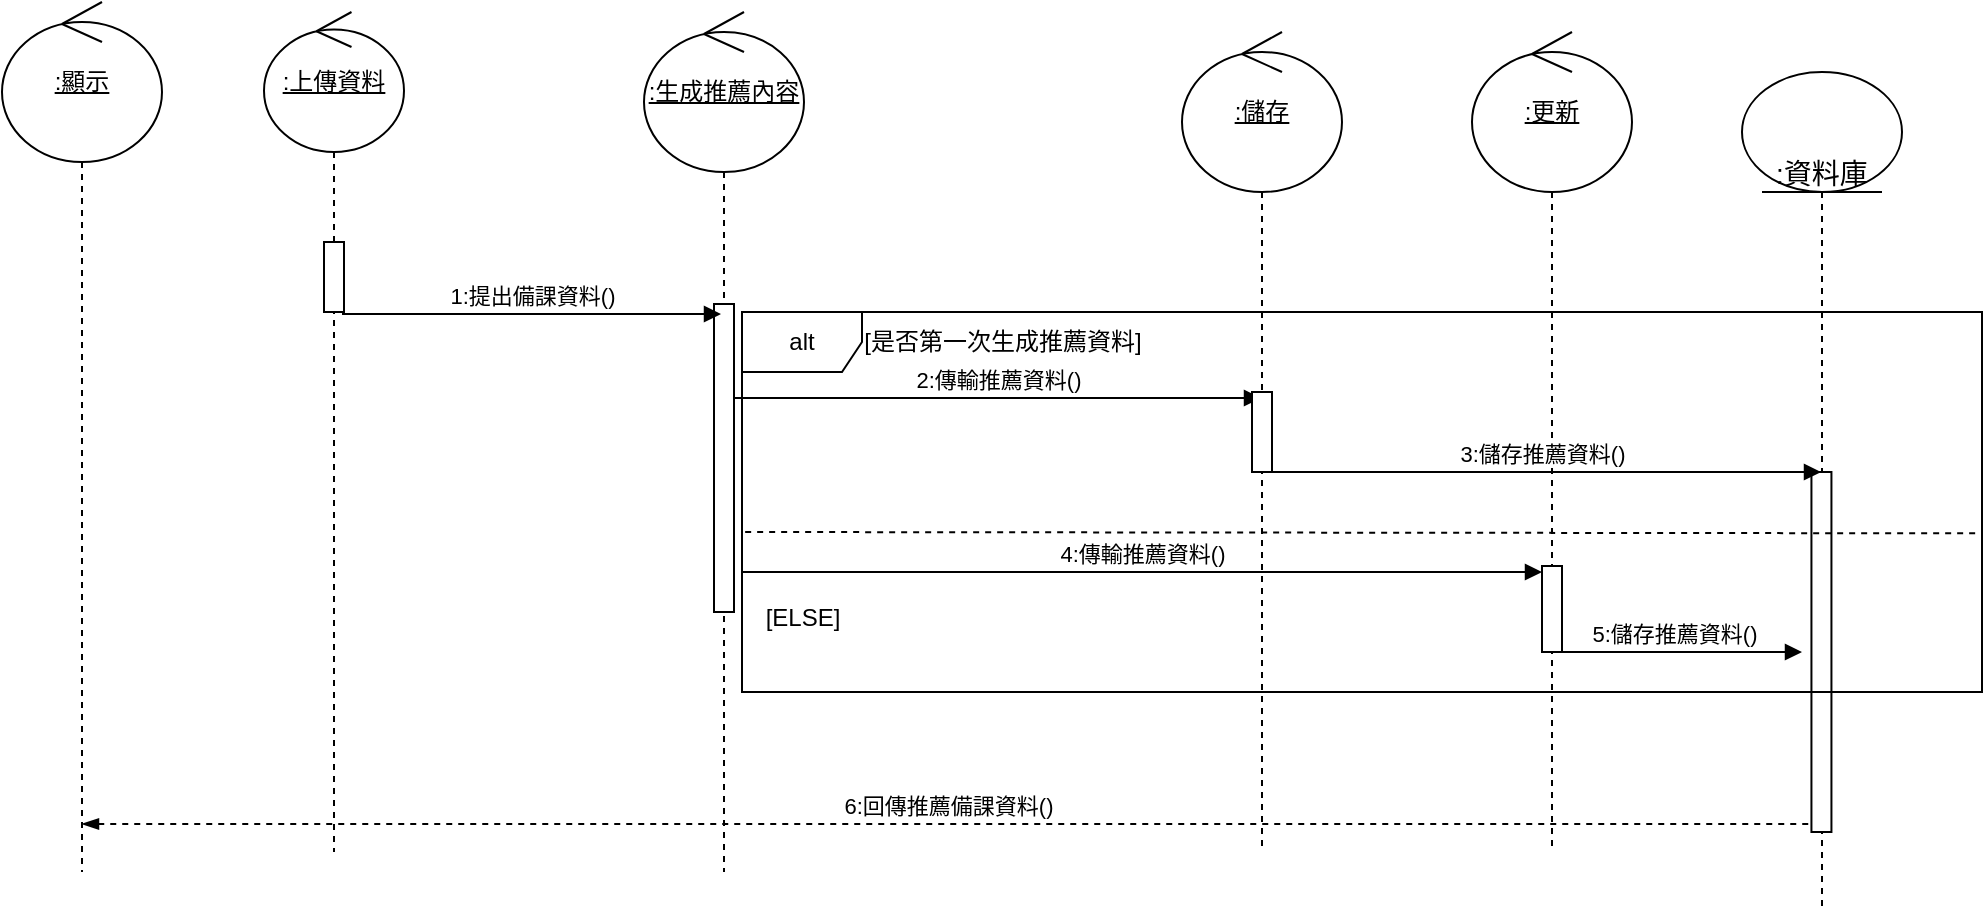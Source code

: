 <mxfile pages="2">
    <diagram name="老師身分" id="YJhax-N-LcNQEdd3gq7n">
        <mxGraphModel dx="1078" dy="701" grid="1" gridSize="10" guides="1" tooltips="1" connect="1" arrows="1" fold="1" page="1" pageScale="1" pageWidth="3300" pageHeight="4681" math="0" shadow="0">
            <root>
                <mxCell id="0"/>
                <mxCell id="1" parent="0"/>
                <mxCell id="w0u9RNHJgTUNn4yF4F6x-2" value="&lt;u&gt;:上傳資料&lt;/u&gt;" style="shape=umlLifeline;perimeter=lifelinePerimeter;whiteSpace=wrap;html=1;container=1;dropTarget=0;collapsible=0;recursiveResize=0;outlineConnect=0;portConstraint=eastwest;newEdgeStyle={&quot;curved&quot;:0,&quot;rounded&quot;:0};participant=umlControl;size=70;" parent="1" vertex="1">
                    <mxGeometry x="301" y="100" width="70" height="420" as="geometry"/>
                </mxCell>
                <mxCell id="w0u9RNHJgTUNn4yF4F6x-14" value="" style="html=1;points=[[0,0,0,0,5],[0,1,0,0,-5],[1,0,0,0,5],[1,1,0,0,-5]];perimeter=orthogonalPerimeter;outlineConnect=0;targetShapes=umlLifeline;portConstraint=eastwest;newEdgeStyle={&quot;curved&quot;:0,&quot;rounded&quot;:0};" parent="w0u9RNHJgTUNn4yF4F6x-2" vertex="1">
                    <mxGeometry x="30" y="115" width="10" height="35" as="geometry"/>
                </mxCell>
                <mxCell id="w0u9RNHJgTUNn4yF4F6x-3" value="&lt;u&gt;:生成推薦內容&lt;/u&gt;" style="shape=umlLifeline;perimeter=lifelinePerimeter;whiteSpace=wrap;html=1;container=1;dropTarget=0;collapsible=0;recursiveResize=0;outlineConnect=0;portConstraint=eastwest;newEdgeStyle={&quot;curved&quot;:0,&quot;rounded&quot;:0};participant=umlControl;size=80;" parent="1" vertex="1">
                    <mxGeometry x="491" y="100" width="80" height="430" as="geometry"/>
                </mxCell>
                <mxCell id="w0u9RNHJgTUNn4yF4F6x-10" value="" style="html=1;points=[[0,0,0,0,5],[0,1,0,0,-5],[1,0,0,0,5],[1,1,0,0,-5]];perimeter=orthogonalPerimeter;outlineConnect=0;targetShapes=umlLifeline;portConstraint=eastwest;newEdgeStyle={&quot;curved&quot;:0,&quot;rounded&quot;:0};" parent="w0u9RNHJgTUNn4yF4F6x-3" vertex="1">
                    <mxGeometry x="35" y="146" width="10" height="154" as="geometry"/>
                </mxCell>
                <mxCell id="w0u9RNHJgTUNn4yF4F6x-9" value="1:提出備課資料()" style="html=1;verticalAlign=bottom;startArrow=none;startFill=0;endArrow=block;startSize=8;" parent="1" edge="1">
                    <mxGeometry width="60" relative="1" as="geometry">
                        <mxPoint x="340" y="251.0" as="sourcePoint"/>
                        <mxPoint x="529.5" y="251" as="targetPoint"/>
                    </mxGeometry>
                </mxCell>
                <mxCell id="2" value=":資料庫" style="shape=umlLifeline;participant=umlEntity;perimeter=lifelinePerimeter;whiteSpace=wrap;html=1;container=1;collapsible=0;recursiveResize=0;verticalAlign=top;spacingTop=36;outlineConnect=0;fontSize=14;size=60;" parent="1" vertex="1">
                    <mxGeometry x="1040" y="130" width="80" height="420" as="geometry"/>
                </mxCell>
                <mxCell id="3" value="" style="html=1;points=[];perimeter=orthogonalPerimeter;" parent="2" vertex="1">
                    <mxGeometry x="34.72" y="200" width="10" height="180" as="geometry"/>
                </mxCell>
                <mxCell id="thBhcSwpYrsme4-HxpD_-4" value="6:回傳推薦備課資料()" style="html=1;verticalAlign=bottom;endArrow=none;curved=0;rounded=0;dashed=1;startArrow=blockThin;startFill=1;endFill=0;entryX=-0.015;entryY=1;entryDx=0;entryDy=0;entryPerimeter=0;" parent="2" source="JTMgfIwNHuAjQ8_j63oj-16" edge="1">
                    <mxGeometry width="80" relative="1" as="geometry">
                        <mxPoint x="-355.78" y="376" as="sourcePoint"/>
                        <mxPoint x="34.72" y="376" as="targetPoint"/>
                    </mxGeometry>
                </mxCell>
                <mxCell id="4" value="2:傳輸推薦資料()" style="html=1;verticalAlign=bottom;startArrow=none;startFill=0;endArrow=block;startSize=8;" parent="1" target="JTMgfIwNHuAjQ8_j63oj-6" edge="1">
                    <mxGeometry width="60" relative="1" as="geometry">
                        <mxPoint x="535.5" y="293" as="sourcePoint"/>
                        <mxPoint x="720" y="293" as="targetPoint"/>
                    </mxGeometry>
                </mxCell>
                <mxCell id="JTMgfIwNHuAjQ8_j63oj-4" value="alt" style="shape=umlFrame;whiteSpace=wrap;html=1;pointerEvents=0;" parent="1" vertex="1">
                    <mxGeometry x="540" y="250" width="620" height="190" as="geometry"/>
                </mxCell>
                <mxCell id="JTMgfIwNHuAjQ8_j63oj-6" value="&lt;u&gt;:儲存&lt;/u&gt;" style="shape=umlLifeline;perimeter=lifelinePerimeter;whiteSpace=wrap;html=1;container=1;dropTarget=0;collapsible=0;recursiveResize=0;outlineConnect=0;portConstraint=eastwest;newEdgeStyle={&quot;curved&quot;:0,&quot;rounded&quot;:0};participant=umlControl;size=80;" parent="1" vertex="1">
                    <mxGeometry x="760" y="110" width="80" height="410" as="geometry"/>
                </mxCell>
                <mxCell id="JTMgfIwNHuAjQ8_j63oj-7" value="" style="html=1;points=[[0,0,0,0,5],[0,1,0,0,-5],[1,0,0,0,5],[1,1,0,0,-5]];perimeter=orthogonalPerimeter;outlineConnect=0;targetShapes=umlLifeline;portConstraint=eastwest;newEdgeStyle={&quot;curved&quot;:0,&quot;rounded&quot;:0};" parent="JTMgfIwNHuAjQ8_j63oj-6" vertex="1">
                    <mxGeometry x="35" y="180" width="10" height="40" as="geometry"/>
                </mxCell>
                <mxCell id="JTMgfIwNHuAjQ8_j63oj-8" value="&lt;u&gt;:更新&lt;/u&gt;" style="shape=umlLifeline;perimeter=lifelinePerimeter;whiteSpace=wrap;html=1;container=1;dropTarget=0;collapsible=0;recursiveResize=0;outlineConnect=0;portConstraint=eastwest;newEdgeStyle={&quot;curved&quot;:0,&quot;rounded&quot;:0};participant=umlControl;size=80;" parent="1" vertex="1">
                    <mxGeometry x="905" y="110" width="80" height="410" as="geometry"/>
                </mxCell>
                <mxCell id="JTMgfIwNHuAjQ8_j63oj-9" value="" style="html=1;points=[[0,0,0,0,5],[0,1,0,0,-5],[1,0,0,0,5],[1,1,0,0,-5]];perimeter=orthogonalPerimeter;outlineConnect=0;targetShapes=umlLifeline;portConstraint=eastwest;newEdgeStyle={&quot;curved&quot;:0,&quot;rounded&quot;:0};" parent="JTMgfIwNHuAjQ8_j63oj-8" vertex="1">
                    <mxGeometry x="35" y="267" width="10" height="43" as="geometry"/>
                </mxCell>
                <mxCell id="JTMgfIwNHuAjQ8_j63oj-10" value="4:傳輸推薦資料()" style="html=1;verticalAlign=bottom;startArrow=none;startFill=0;endArrow=block;startSize=8;" parent="1" target="JTMgfIwNHuAjQ8_j63oj-9" edge="1">
                    <mxGeometry width="60" relative="1" as="geometry">
                        <mxPoint x="540" y="380" as="sourcePoint"/>
                        <mxPoint x="804.5" y="380" as="targetPoint"/>
                    </mxGeometry>
                </mxCell>
                <mxCell id="JTMgfIwNHuAjQ8_j63oj-11" value="3:儲存推薦資料()" style="html=1;verticalAlign=bottom;startArrow=none;startFill=0;endArrow=block;startSize=8;" parent="1" target="2" edge="1">
                    <mxGeometry width="60" relative="1" as="geometry">
                        <mxPoint x="800" y="330" as="sourcePoint"/>
                        <mxPoint x="1064.5" y="330" as="targetPoint"/>
                    </mxGeometry>
                </mxCell>
                <mxCell id="JTMgfIwNHuAjQ8_j63oj-5" value="" style="endArrow=none;dashed=1;endFill=0;endSize=12;html=1;rounded=0;entryX=0.997;entryY=0.571;entryDx=0;entryDy=0;entryPerimeter=0;exitX=0.003;exitY=0.579;exitDx=0;exitDy=0;exitPerimeter=0;" parent="1" edge="1">
                    <mxGeometry width="160" relative="1" as="geometry">
                        <mxPoint x="541.58" y="360" as="sourcePoint"/>
                        <mxPoint x="1158.43" y="360.67" as="targetPoint"/>
                    </mxGeometry>
                </mxCell>
                <mxCell id="JTMgfIwNHuAjQ8_j63oj-14" value="5:儲存推薦資料()" style="html=1;verticalAlign=bottom;startArrow=none;startFill=0;endArrow=block;startSize=8;" parent="1" edge="1">
                    <mxGeometry width="60" relative="1" as="geometry">
                        <mxPoint x="941" y="420" as="sourcePoint"/>
                        <mxPoint x="1070" y="420" as="targetPoint"/>
                    </mxGeometry>
                </mxCell>
                <mxCell id="JTMgfIwNHuAjQ8_j63oj-16" value="&lt;u&gt;:顯示&lt;/u&gt;" style="shape=umlLifeline;perimeter=lifelinePerimeter;whiteSpace=wrap;html=1;container=1;dropTarget=0;collapsible=0;recursiveResize=0;outlineConnect=0;portConstraint=eastwest;newEdgeStyle={&quot;curved&quot;:0,&quot;rounded&quot;:0};participant=umlControl;size=80;" parent="1" vertex="1">
                    <mxGeometry x="170" y="95" width="80" height="435" as="geometry"/>
                </mxCell>
                <mxCell id="wZ95mxA99A_soXa4k39W-4" value="[是否第一次生成推薦資料]" style="text;html=1;align=center;verticalAlign=middle;resizable=0;points=[];autosize=1;strokeColor=none;fillColor=none;" parent="1" vertex="1">
                    <mxGeometry x="590" y="250" width="160" height="30" as="geometry"/>
                </mxCell>
                <mxCell id="wZ95mxA99A_soXa4k39W-6" value="[ELSE]" style="text;html=1;align=center;verticalAlign=middle;resizable=0;points=[];autosize=1;strokeColor=none;fillColor=none;" parent="1" vertex="1">
                    <mxGeometry x="540" y="388" width="60" height="30" as="geometry"/>
                </mxCell>
            </root>
        </mxGraphModel>
    </diagram>
    <diagram id="cc70GZquX2ByTeVMwbqB" name="GPT身分">
        <mxGraphModel dx="1078" dy="701" grid="1" gridSize="10" guides="1" tooltips="1" connect="1" arrows="1" fold="1" page="1" pageScale="1" pageWidth="3300" pageHeight="4681" math="0" shadow="0">
            <root>
                <mxCell id="0"/>
                <mxCell id="1" parent="0"/>
                <mxCell id="90s9_CREnXh_7r0UGWjc-1" value="" style="shape=umlLifeline;perimeter=lifelinePerimeter;whiteSpace=wrap;html=1;container=1;dropTarget=0;collapsible=0;recursiveResize=0;outlineConnect=0;portConstraint=eastwest;newEdgeStyle={&quot;curved&quot;:0,&quot;rounded&quot;:0};participant=umlActor;size=50;" parent="1" vertex="1">
                    <mxGeometry x="11" y="110" width="40" height="380" as="geometry"/>
                </mxCell>
                <mxCell id="90s9_CREnXh_7r0UGWjc-3" value="3:傳送分析資料()" style="html=1;verticalAlign=bottom;startArrow=none;startFill=0;endArrow=block;startSize=8;" parent="1" target="E2JmZn8zEcEdn4w3PUnU-1" edge="1">
                    <mxGeometry width="60" relative="1" as="geometry">
                        <mxPoint x="300" y="294.5" as="sourcePoint"/>
                        <mxPoint x="428.8" y="294.5" as="targetPoint"/>
                    </mxGeometry>
                </mxCell>
                <mxCell id="90s9_CREnXh_7r0UGWjc-6" value="1:建立備課資料()" style="html=1;verticalAlign=bottom;startArrow=none;startFill=0;endArrow=block;startSize=8;" parent="1" target="Q-6aSUCuVOY74vQfzuBb-1" edge="1">
                    <mxGeometry x="0.002" width="60" relative="1" as="geometry">
                        <mxPoint x="30" y="220" as="sourcePoint"/>
                        <mxPoint x="158.8" y="220" as="targetPoint"/>
                        <mxPoint as="offset"/>
                    </mxGeometry>
                </mxCell>
                <mxCell id="E2JmZn8zEcEdn4w3PUnU-1" value="&lt;u&gt;:GPT資料庫&lt;/u&gt;" style="shape=umlLifeline;perimeter=lifelinePerimeter;whiteSpace=wrap;html=1;container=1;dropTarget=0;collapsible=0;recursiveResize=0;outlineConnect=0;portConstraint=eastwest;newEdgeStyle={&quot;curved&quot;:0,&quot;rounded&quot;:0};participant=umlEntity;size=70;" parent="1" vertex="1">
                    <mxGeometry x="460" y="110" width="70" height="380" as="geometry"/>
                </mxCell>
                <mxCell id="Q-6aSUCuVOY74vQfzuBb-8" value="" style="html=1;points=[[0,0,0,0,5],[0,1,0,0,-5],[1,0,0,0,5],[1,1,0,0,-5]];perimeter=orthogonalPerimeter;outlineConnect=0;targetShapes=umlLifeline;portConstraint=eastwest;newEdgeStyle={&quot;curved&quot;:0,&quot;rounded&quot;:0};" parent="E2JmZn8zEcEdn4w3PUnU-1" vertex="1">
                    <mxGeometry x="30" y="180" width="10" height="100" as="geometry"/>
                </mxCell>
                <mxCell id="Q-6aSUCuVOY74vQfzuBb-1" value="&lt;u&gt;:建立&lt;/u&gt;" style="shape=umlLifeline;perimeter=lifelinePerimeter;whiteSpace=wrap;html=1;container=1;dropTarget=0;collapsible=0;recursiveResize=0;outlineConnect=0;portConstraint=eastwest;newEdgeStyle={&quot;curved&quot;:0,&quot;rounded&quot;:0};participant=umlControl;size=70;" parent="1" vertex="1">
                    <mxGeometry x="250" y="110" width="80" height="370" as="geometry"/>
                </mxCell>
                <mxCell id="Q-6aSUCuVOY74vQfzuBb-2" value="" style="html=1;points=[[0,0,0,0,5],[0,1,0,0,-5],[1,0,0,0,5],[1,1,0,0,-5]];perimeter=orthogonalPerimeter;outlineConnect=0;targetShapes=umlLifeline;portConstraint=eastwest;newEdgeStyle={&quot;curved&quot;:0,&quot;rounded&quot;:0};" parent="Q-6aSUCuVOY74vQfzuBb-1" vertex="1">
                    <mxGeometry x="35" y="110" width="10" height="80" as="geometry"/>
                </mxCell>
                <mxCell id="Q-6aSUCuVOY74vQfzuBb-6" value="2:分析備課資料()" style="html=1;align=left;spacingLeft=2;endArrow=block;rounded=0;edgeStyle=orthogonalEdgeStyle;curved=0;rounded=0;" parent="1" edge="1">
                    <mxGeometry relative="1" as="geometry">
                        <mxPoint x="300" y="240" as="sourcePoint"/>
                        <Array as="points">
                            <mxPoint x="330" y="270"/>
                        </Array>
                        <mxPoint x="305" y="270" as="targetPoint"/>
                    </mxGeometry>
                </mxCell>
                <mxCell id="Q-6aSUCuVOY74vQfzuBb-7" value="4:儲存推薦資料()" style="html=1;verticalAlign=bottom;startArrow=block;startFill=1;endArrow=none;startSize=8;endFill=0;dashed=1;" parent="1" source="pg8dtepmqFzvqZeHRlJh-1" edge="1">
                    <mxGeometry width="60" relative="1" as="geometry">
                        <mxPoint x="300" y="330" as="sourcePoint"/>
                        <mxPoint x="495" y="330.5" as="targetPoint"/>
                    </mxGeometry>
                </mxCell>
                <mxCell id="pg8dtepmqFzvqZeHRlJh-1" value="&lt;u&gt;:儲存&lt;/u&gt;" style="shape=umlLifeline;perimeter=lifelinePerimeter;whiteSpace=wrap;html=1;container=1;dropTarget=0;collapsible=0;recursiveResize=0;outlineConnect=0;portConstraint=eastwest;newEdgeStyle={&quot;curved&quot;:0,&quot;rounded&quot;:0};participant=umlControl;size=70;" parent="1" vertex="1">
                    <mxGeometry x="150" y="110" width="80" height="370" as="geometry"/>
                </mxCell>
                <mxCell id="pg8dtepmqFzvqZeHRlJh-2" value="" style="html=1;points=[[0,0,0,0,5],[0,1,0,0,-5],[1,0,0,0,5],[1,1,0,0,-5]];perimeter=orthogonalPerimeter;outlineConnect=0;targetShapes=umlLifeline;portConstraint=eastwest;newEdgeStyle={&quot;curved&quot;:0,&quot;rounded&quot;:0};" parent="pg8dtepmqFzvqZeHRlJh-1" vertex="1">
                    <mxGeometry x="35" y="216" width="10" height="30" as="geometry"/>
                </mxCell>
                <mxCell id="JQ1Kt6Ikf9yzDfZvthdi-1" value="&lt;u&gt;:資料庫&lt;/u&gt;" style="shape=umlLifeline;perimeter=lifelinePerimeter;whiteSpace=wrap;html=1;container=1;dropTarget=0;collapsible=0;recursiveResize=0;outlineConnect=0;portConstraint=eastwest;newEdgeStyle={&quot;curved&quot;:0,&quot;rounded&quot;:0};participant=umlEntity;size=70;" parent="1" vertex="1">
                    <mxGeometry x="560" y="110" width="70" height="380" as="geometry"/>
                </mxCell>
                <mxCell id="JQ1Kt6Ikf9yzDfZvthdi-2" value="" style="html=1;points=[[0,0,0,0,5],[0,1,0,0,-5],[1,0,0,0,5],[1,1,0,0,-5]];perimeter=orthogonalPerimeter;outlineConnect=0;targetShapes=umlLifeline;portConstraint=eastwest;newEdgeStyle={&quot;curved&quot;:0,&quot;rounded&quot;:0};" parent="JQ1Kt6Ikf9yzDfZvthdi-1" vertex="1">
                    <mxGeometry x="30" y="246" width="10" height="124" as="geometry"/>
                </mxCell>
                <mxCell id="JQ1Kt6Ikf9yzDfZvthdi-3" value="5:儲存資料" style="html=1;verticalAlign=bottom;startArrow=none;startFill=0;endArrow=block;startSize=8;" parent="1" edge="1">
                    <mxGeometry width="60" relative="1" as="geometry">
                        <mxPoint x="198" y="358" as="sourcePoint"/>
                        <mxPoint x="590" y="360" as="targetPoint"/>
                    </mxGeometry>
                </mxCell>
                <mxCell id="noDtSTUDijcCF9DxgJO0-1" value="8:回傳推薦備課資料()" style="html=1;verticalAlign=bottom;endArrow=none;curved=0;rounded=0;dashed=1;startArrow=blockThin;startFill=1;endFill=0;entryX=-0.015;entryY=1;entryDx=0;entryDy=0;entryPerimeter=0;" parent="1" edge="1">
                    <mxGeometry width="80" relative="1" as="geometry">
                        <mxPoint x="394.75" y="479" as="sourcePoint"/>
                        <mxPoint x="595.25" y="479" as="targetPoint"/>
                    </mxGeometry>
                </mxCell>
                <mxCell id="mZEhWMAOpYIaEtFp8aDg-1" value="&lt;u&gt;:顯示&lt;/u&gt;" style="shape=umlLifeline;perimeter=lifelinePerimeter;whiteSpace=wrap;html=1;container=1;dropTarget=0;collapsible=0;recursiveResize=0;outlineConnect=0;portConstraint=eastwest;newEdgeStyle={&quot;curved&quot;:0,&quot;rounded&quot;:0};participant=umlControl;size=70;" parent="1" vertex="1">
                    <mxGeometry x="350" y="110" width="80" height="370" as="geometry"/>
                </mxCell>
                <mxCell id="EEJMl2Y4eN69eJFHV0HP-1" value="&lt;u&gt;:更新&lt;/u&gt;" style="shape=umlLifeline;perimeter=lifelinePerimeter;whiteSpace=wrap;html=1;container=1;dropTarget=0;collapsible=0;recursiveResize=0;outlineConnect=0;portConstraint=eastwest;newEdgeStyle={&quot;curved&quot;:0,&quot;rounded&quot;:0};participant=umlControl;size=70;" parent="1" vertex="1">
                    <mxGeometry x="60" y="110" width="80" height="370" as="geometry"/>
                </mxCell>
                <mxCell id="EEJMl2Y4eN69eJFHV0HP-2" value="" style="html=1;points=[[0,0,0,0,5],[0,1,0,0,-5],[1,0,0,0,5],[1,1,0,0,-5]];perimeter=orthogonalPerimeter;outlineConnect=0;targetShapes=umlLifeline;portConstraint=eastwest;newEdgeStyle={&quot;curved&quot;:0,&quot;rounded&quot;:0};" parent="EEJMl2Y4eN69eJFHV0HP-1" vertex="1">
                    <mxGeometry x="35" y="277" width="10" height="30" as="geometry"/>
                </mxCell>
                <mxCell id="EEJMl2Y4eN69eJFHV0HP-3" value="6:儲存推薦資料()" style="html=1;verticalAlign=bottom;startArrow=block;startFill=1;endArrow=none;startSize=8;endFill=0;dashed=1;" parent="1" source="EEJMl2Y4eN69eJFHV0HP-1" edge="1">
                    <mxGeometry width="60" relative="1" as="geometry">
                        <mxPoint x="190" y="390.5" as="sourcePoint"/>
                        <mxPoint x="495" y="390" as="targetPoint"/>
                    </mxGeometry>
                </mxCell>
                <mxCell id="EEJMl2Y4eN69eJFHV0HP-4" value="7:更新資料" style="html=1;verticalAlign=bottom;startArrow=none;startFill=0;endArrow=block;startSize=8;" parent="1" target="JQ1Kt6Ikf9yzDfZvthdi-1" edge="1">
                    <mxGeometry width="60" relative="1" as="geometry">
                        <mxPoint x="105.5" y="420" as="sourcePoint"/>
                        <mxPoint x="530" y="420" as="targetPoint"/>
                    </mxGeometry>
                </mxCell>
                <mxCell id="7AwUXGeJXXuvLwjgftM--1" value="alt" style="shape=umlFrame;whiteSpace=wrap;html=1;pointerEvents=0;" parent="1" vertex="1">
                    <mxGeometry x="40" y="300" width="620" height="150" as="geometry"/>
                </mxCell>
                <mxCell id="7AwUXGeJXXuvLwjgftM--2" value="[是否第一次生成推薦資料]" style="text;html=1;align=center;verticalAlign=middle;resizable=0;points=[];autosize=1;strokeColor=none;fillColor=none;" parent="1" vertex="1">
                    <mxGeometry x="90" y="298" width="160" height="30" as="geometry"/>
                </mxCell>
                <mxCell id="izuBgtJ-Uf4viwJpoWk0-1" value="[ELSE]" style="text;html=1;align=center;verticalAlign=middle;resizable=0;points=[];autosize=1;strokeColor=none;fillColor=none;" parent="1" vertex="1">
                    <mxGeometry x="40" y="420" width="60" height="30" as="geometry"/>
                </mxCell>
                <mxCell id="Rh4tr0TC5JxVsJ9LExIp-1" value="" style="endArrow=none;dashed=1;endFill=0;endSize=12;html=1;rounded=0;entryX=0.997;entryY=0.571;entryDx=0;entryDy=0;entryPerimeter=0;exitX=0.003;exitY=0.579;exitDx=0;exitDy=0;exitPerimeter=0;" parent="1" edge="1">
                    <mxGeometry width="160" relative="1" as="geometry">
                        <mxPoint x="40.0" y="370" as="sourcePoint"/>
                        <mxPoint x="656.85" y="370.67" as="targetPoint"/>
                    </mxGeometry>
                </mxCell>
            </root>
        </mxGraphModel>
    </diagram>
</mxfile>